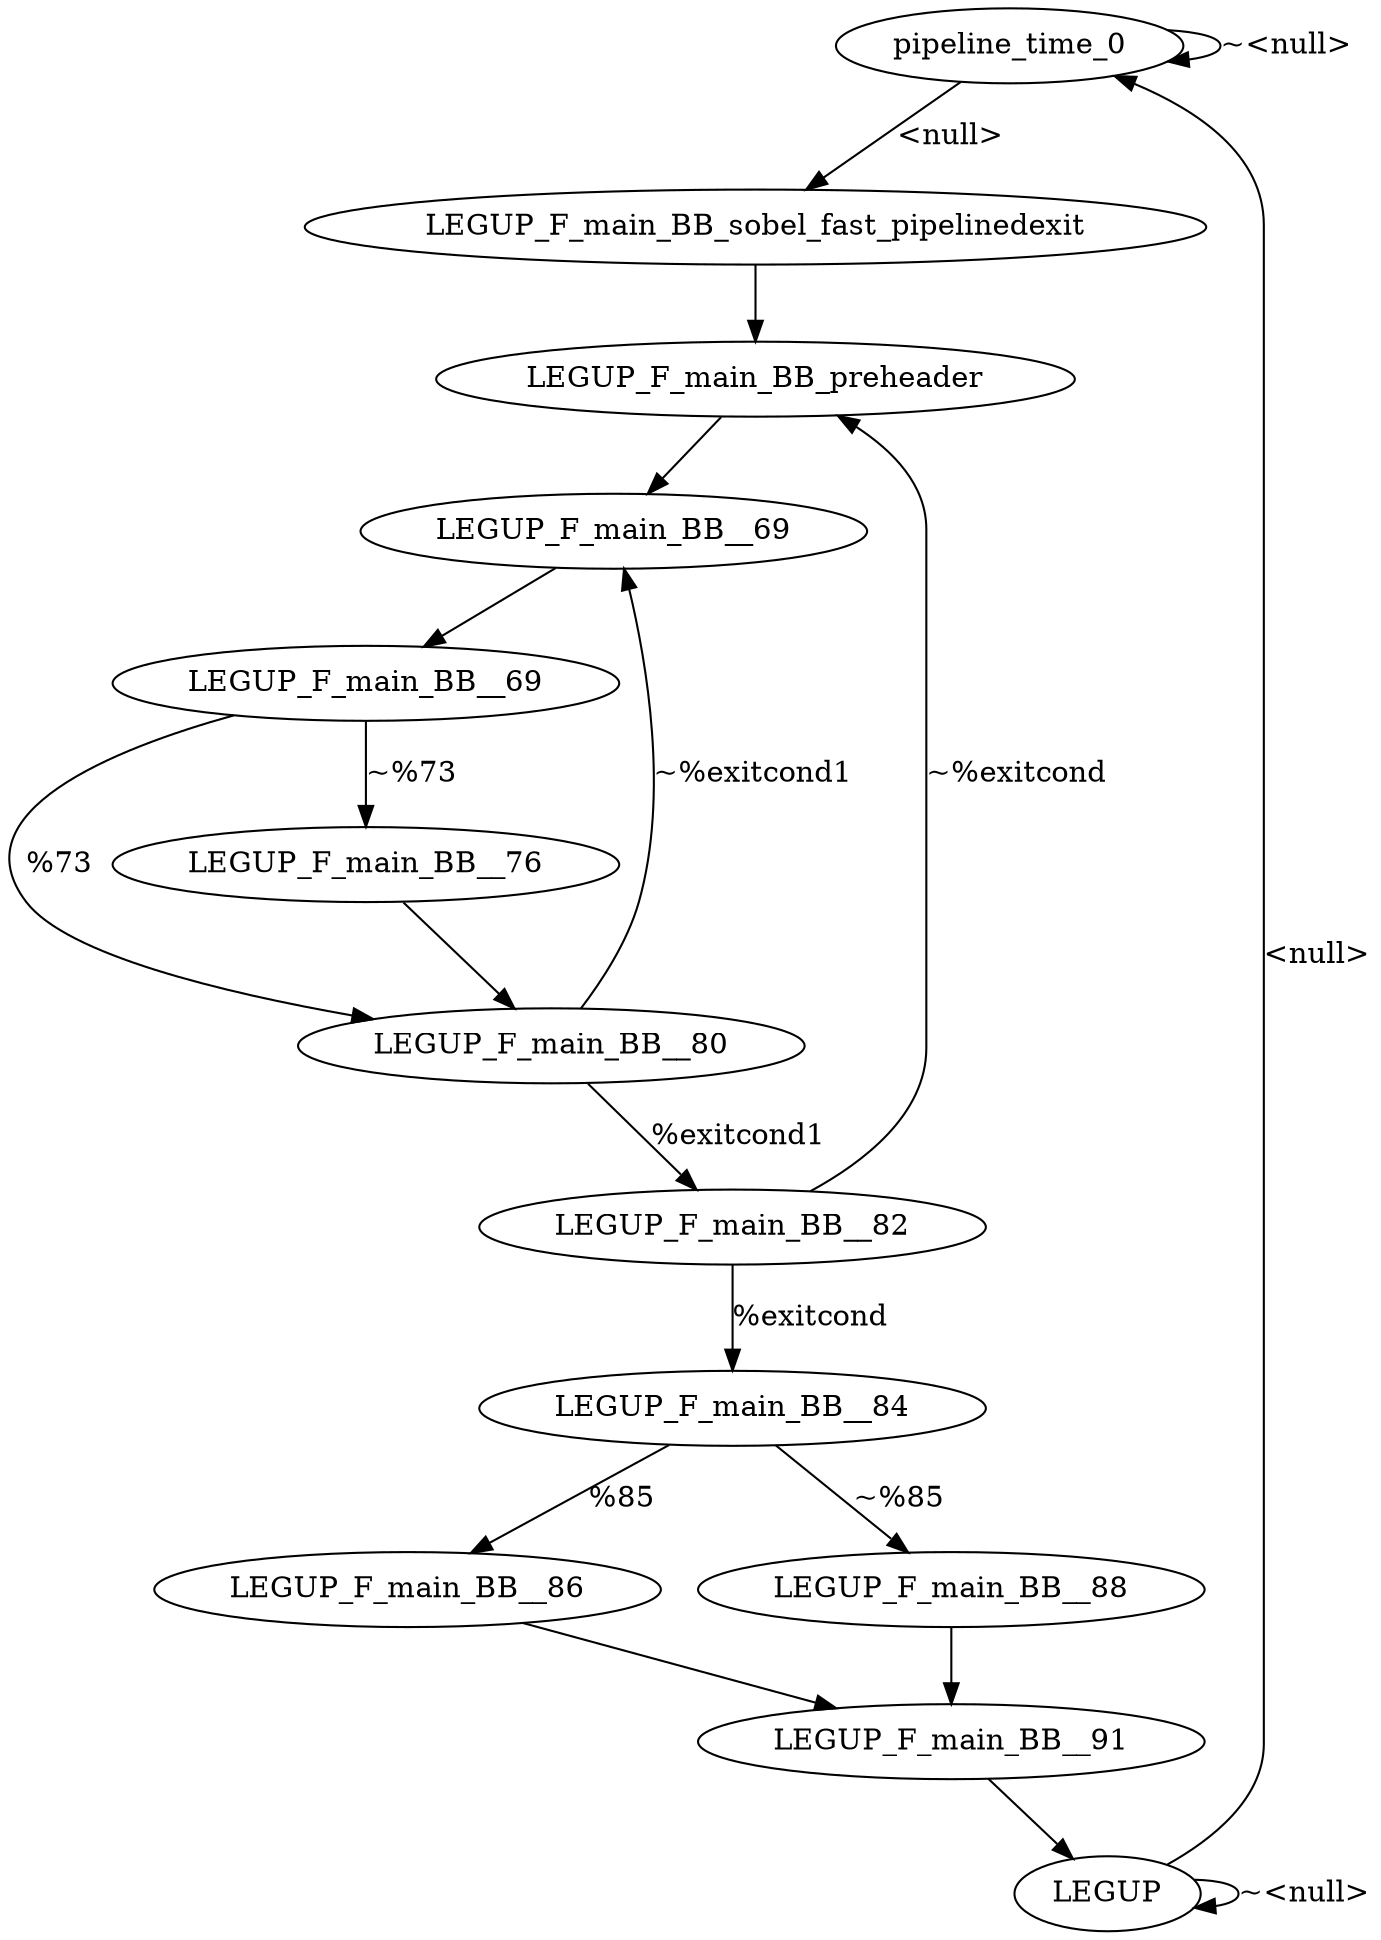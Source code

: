 digraph {
Node0x2eaa680[label="pipeline_time_0"];
Node0x2eaa400[label="LEGUP"];
Node0x2eaa400 -> Node0x2eaa680[label="<null>"];
Node0x2eaa400 -> Node0x2eaa400[label="~<null>"];
Node0x2eaafe0[label="LEGUP_F_main_BB_sobel_fast_pipelinedexit"];
Node0x2eaa680 -> Node0x2eaafe0[label="<null>"];
Node0x2eaa680 -> Node0x2eaa680[label="~<null>"];
Node0x2eab1c0[label="LEGUP_F_main_BB_preheader"];
Node0x2eaafe0 -> Node0x2eab1c0;
Node0x2eaa7c0[label="LEGUP_F_main_BB__69"];
Node0x2eab1c0 -> Node0x2eaa7c0;
Node0x2eaa890[label="LEGUP_F_main_BB__69"];
Node0x2eaa7c0 -> Node0x2eaa890;
Node0x2eac110[label="LEGUP_F_main_BB__80"];
Node0x2eaa890 -> Node0x2eac110[label="%73"];
Node0x2eac040[label="LEGUP_F_main_BB__76"];
Node0x2eaa890 -> Node0x2eac040[label="~%73"];
Node0x2eac040 -> Node0x2eac110;
Node0x2eac1e0[label="LEGUP_F_main_BB__82"];
Node0x2eac110 -> Node0x2eac1e0[label="%exitcond1"];
Node0x2eac110 -> Node0x2eaa7c0[label="~%exitcond1"];
Node0x2eac2b0[label="LEGUP_F_main_BB__84"];
Node0x2eac1e0 -> Node0x2eac2b0[label="%exitcond"];
Node0x2eac1e0 -> Node0x2eab1c0[label="~%exitcond"];
Node0x2eac380[label="LEGUP_F_main_BB__86"];
Node0x2eac2b0 -> Node0x2eac380[label="%85"];
Node0x2eac450[label="LEGUP_F_main_BB__88"];
Node0x2eac2b0 -> Node0x2eac450[label="~%85"];
Node0x2eac520[label="LEGUP_F_main_BB__91"];
Node0x2eac380 -> Node0x2eac520;
Node0x2eac450 -> Node0x2eac520;
Node0x2eac520 -> Node0x2eaa400;
}
